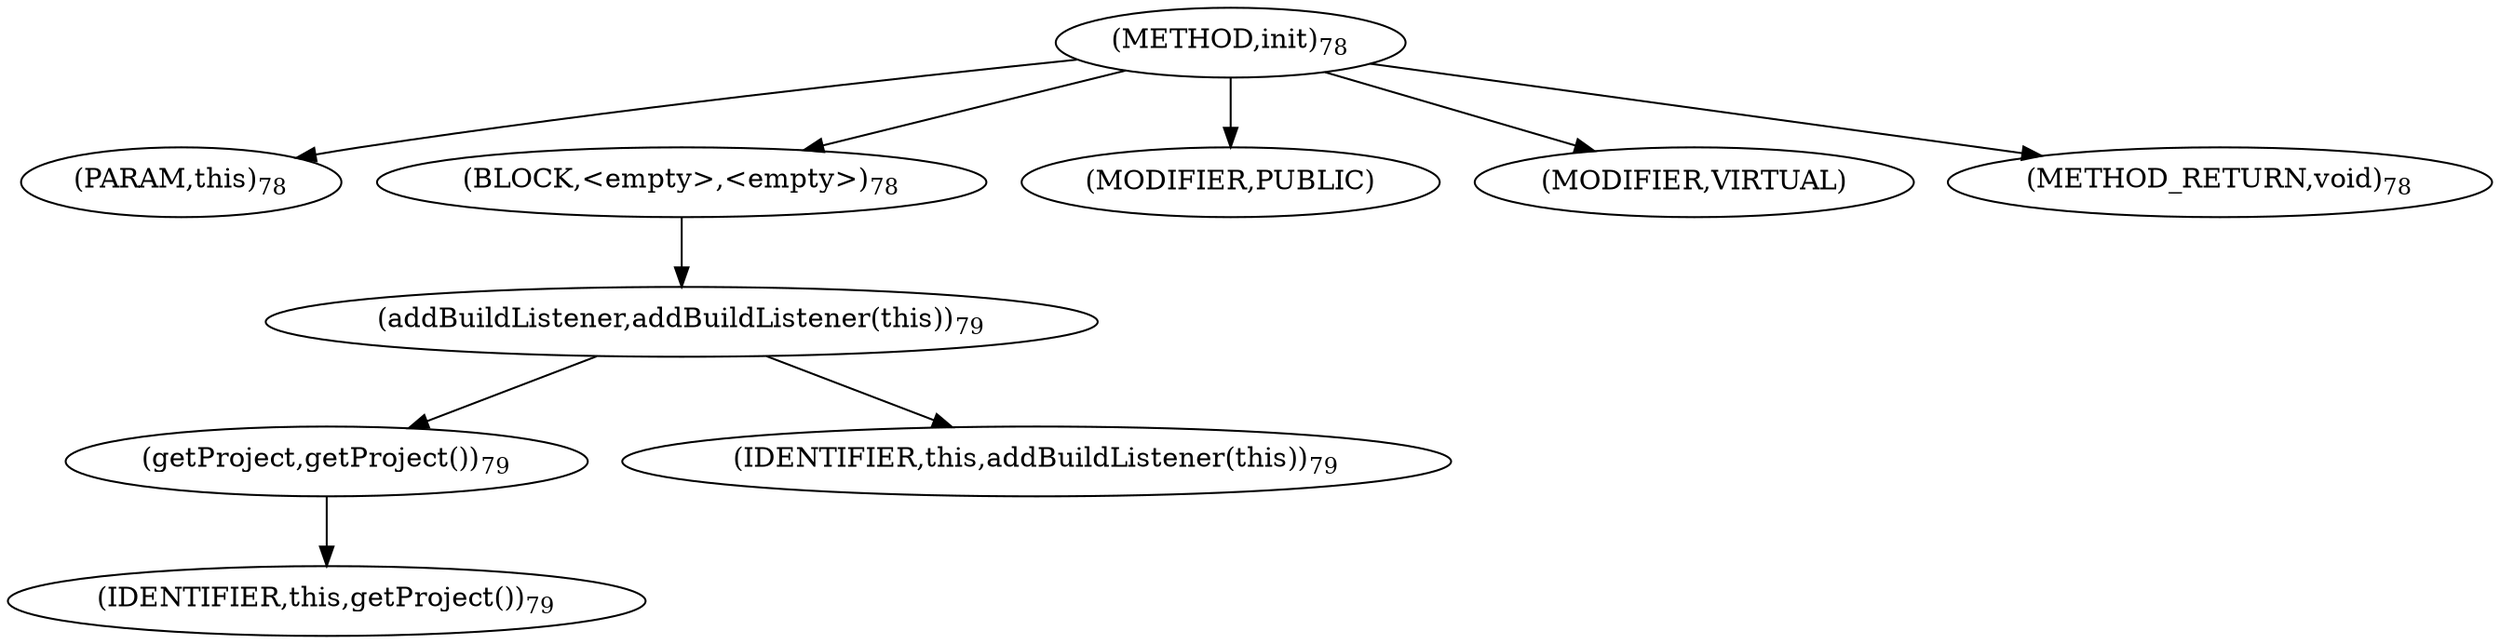 digraph "init" {  
"64" [label = <(METHOD,init)<SUB>78</SUB>> ]
"6" [label = <(PARAM,this)<SUB>78</SUB>> ]
"65" [label = <(BLOCK,&lt;empty&gt;,&lt;empty&gt;)<SUB>78</SUB>> ]
"66" [label = <(addBuildListener,addBuildListener(this))<SUB>79</SUB>> ]
"67" [label = <(getProject,getProject())<SUB>79</SUB>> ]
"7" [label = <(IDENTIFIER,this,getProject())<SUB>79</SUB>> ]
"5" [label = <(IDENTIFIER,this,addBuildListener(this))<SUB>79</SUB>> ]
"68" [label = <(MODIFIER,PUBLIC)> ]
"69" [label = <(MODIFIER,VIRTUAL)> ]
"70" [label = <(METHOD_RETURN,void)<SUB>78</SUB>> ]
  "64" -> "6" 
  "64" -> "65" 
  "64" -> "68" 
  "64" -> "69" 
  "64" -> "70" 
  "65" -> "66" 
  "66" -> "67" 
  "66" -> "5" 
  "67" -> "7" 
}

